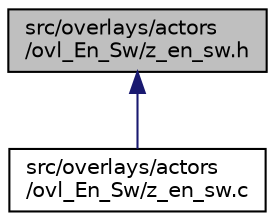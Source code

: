 digraph "src/overlays/actors/ovl_En_Sw/z_en_sw.h"
{
 // LATEX_PDF_SIZE
  edge [fontname="Helvetica",fontsize="10",labelfontname="Helvetica",labelfontsize="10"];
  node [fontname="Helvetica",fontsize="10",shape=record];
  Node1 [label="src/overlays/actors\l/ovl_En_Sw/z_en_sw.h",height=0.2,width=0.4,color="black", fillcolor="grey75", style="filled", fontcolor="black",tooltip=" "];
  Node1 -> Node2 [dir="back",color="midnightblue",fontsize="10",style="solid",fontname="Helvetica"];
  Node2 [label="src/overlays/actors\l/ovl_En_Sw/z_en_sw.c",height=0.2,width=0.4,color="black", fillcolor="white", style="filled",URL="$d2/d3b/z__en__sw_8c.html",tooltip=" "];
}
